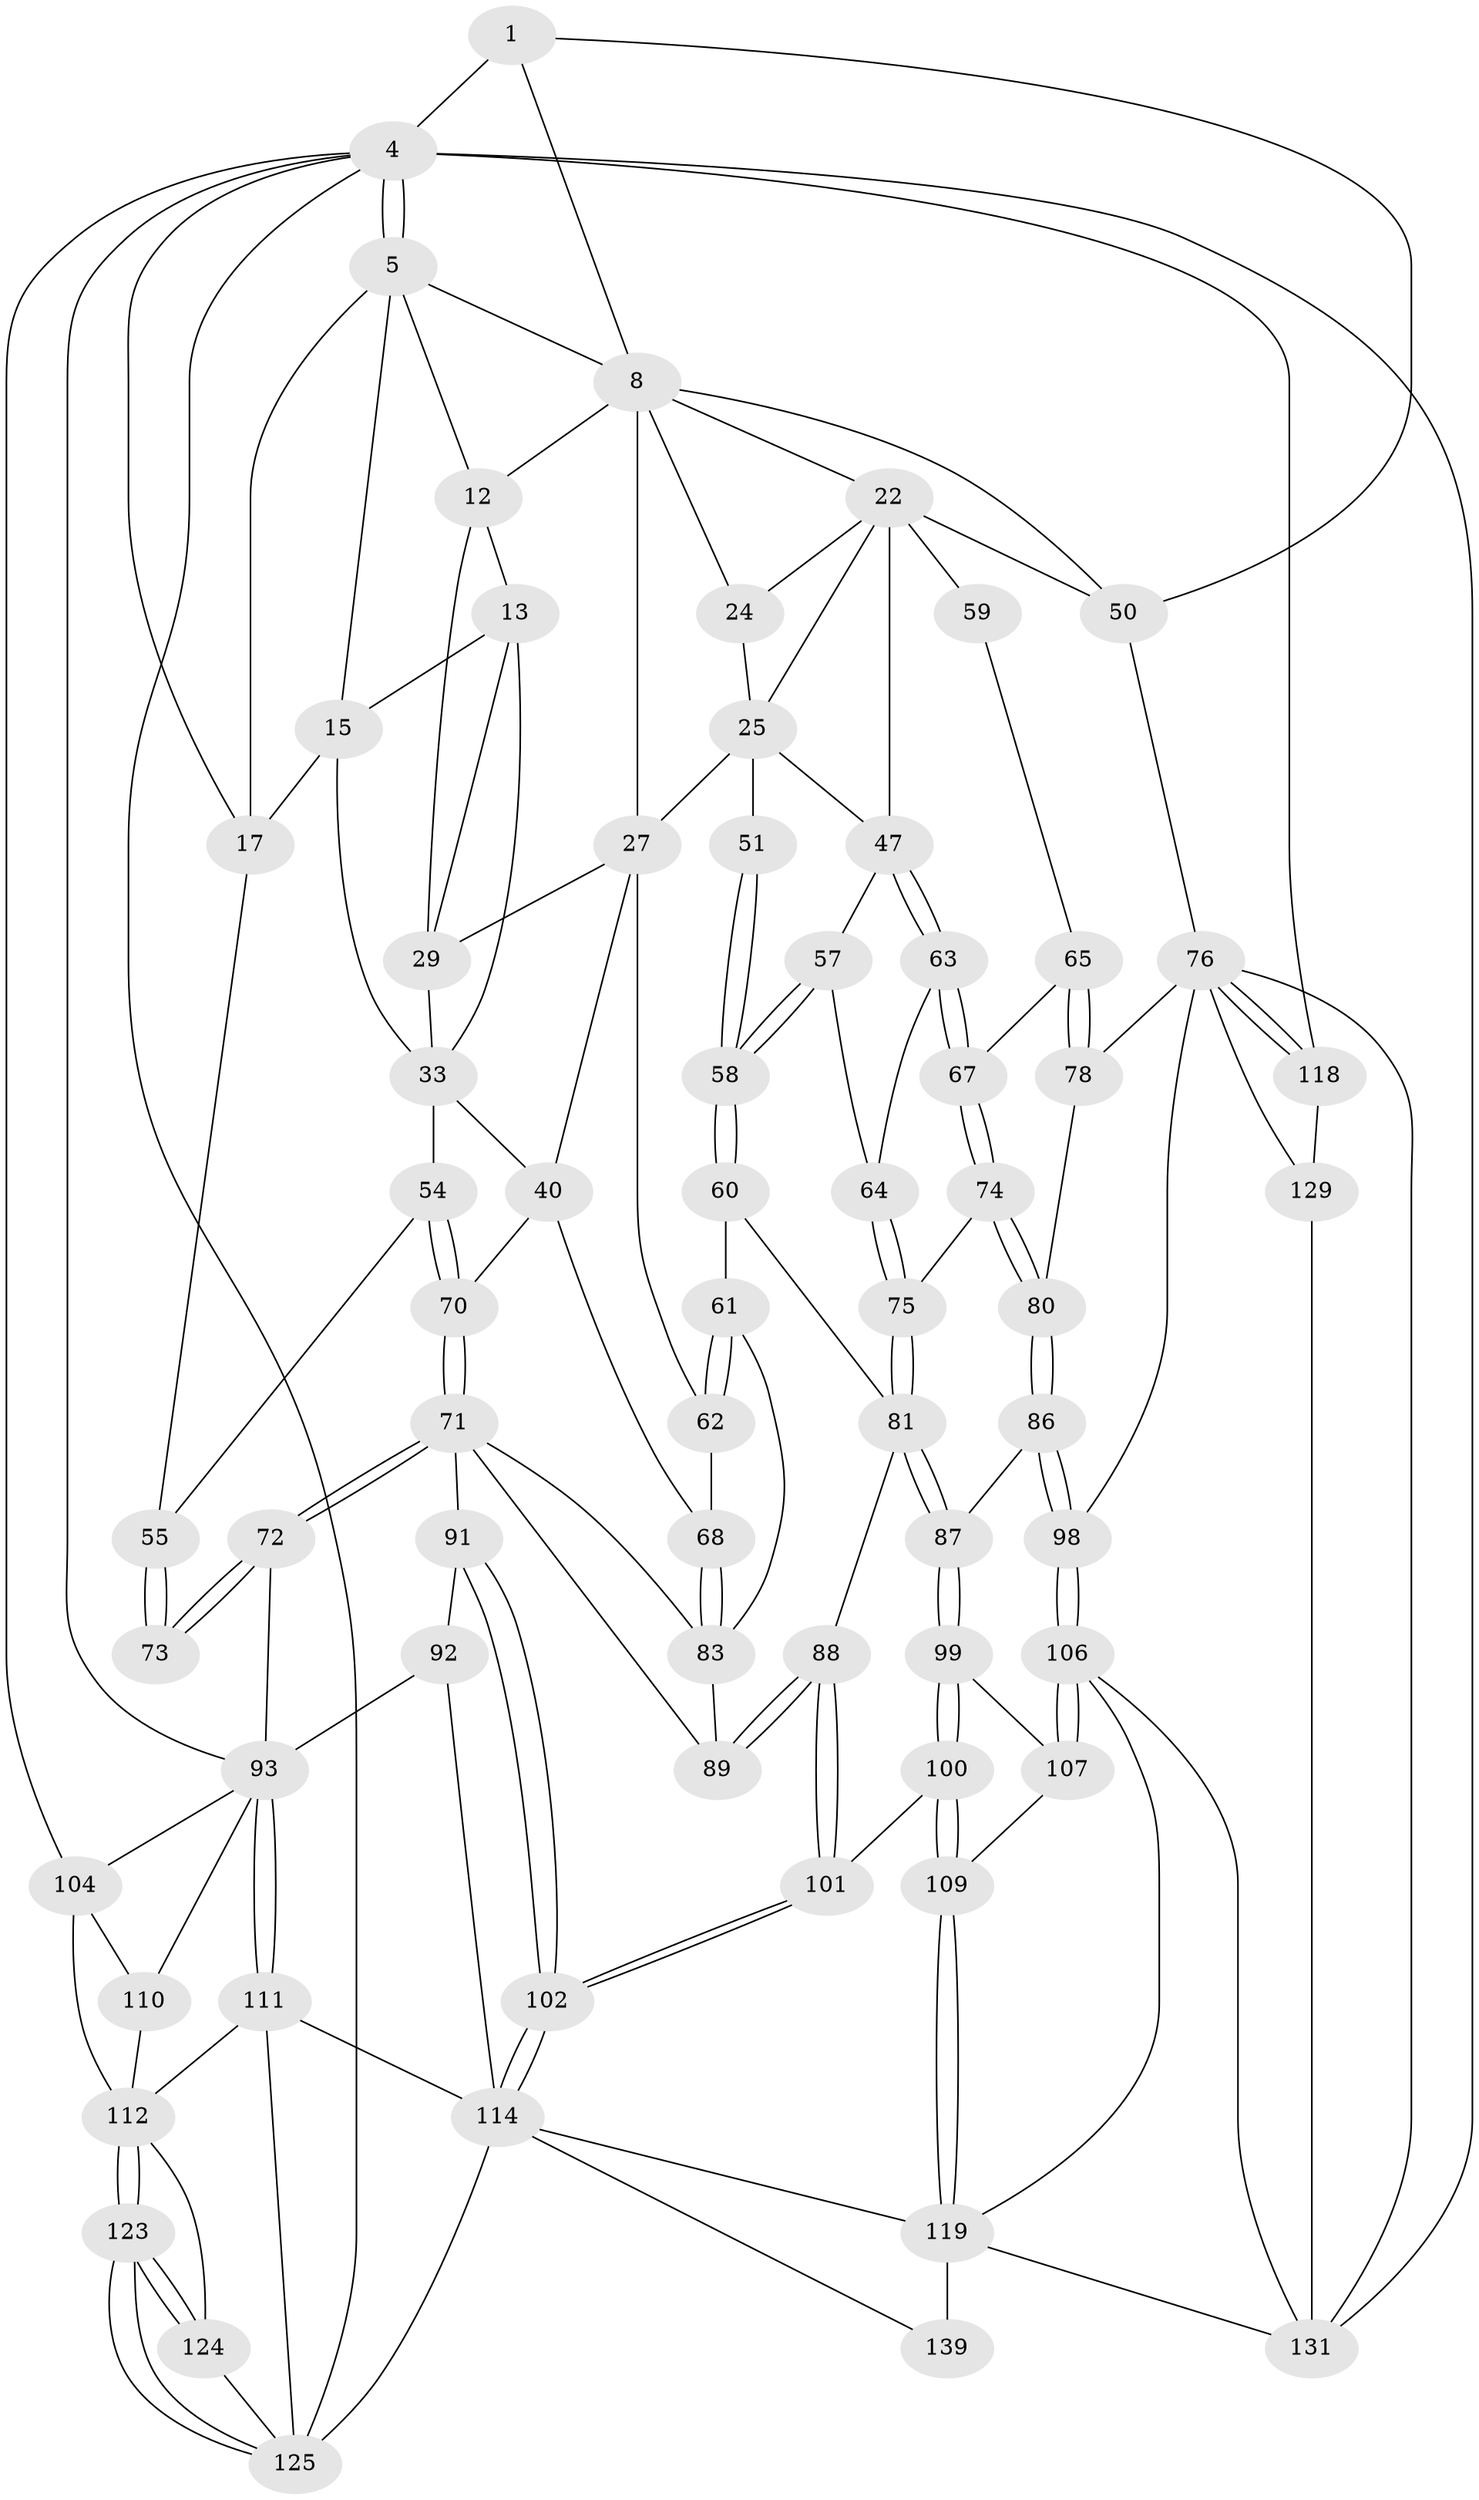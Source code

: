 // original degree distribution, {3: 0.014285714285714285, 6: 0.22857142857142856, 4: 0.24285714285714285, 5: 0.5142857142857142}
// Generated by graph-tools (version 1.1) at 2025/21/03/04/25 18:21:36]
// undirected, 70 vertices, 166 edges
graph export_dot {
graph [start="1"]
  node [color=gray90,style=filled];
  1 [pos="+0.7585727562243714+0",super="+2+10"];
  4 [pos="+0+0",super="+103+36"];
  5 [pos="+0+0",super="+6"];
  8 [pos="+0.6315863287578506+0",super="+18+9"];
  12 [pos="+0.33818325805110877+0",super="+20"];
  13 [pos="+0.2811755044904936+0.10869002638617203",super="+14"];
  15 [pos="+0.21295878296113196+0.11436965182626763",super="+31+16"];
  17 [pos="+0.09682632009246595+0.10995050629346267",super="+32"];
  22 [pos="+0.8705461203959739+0.20194426492990278",super="+23+45"];
  24 [pos="+0.6554402450080006+0"];
  25 [pos="+0.5783122485681296+0.1314858403926004",super="+28+26"];
  27 [pos="+0.493557424492975+0.14357763305848759",super="+37"];
  29 [pos="+0.37824844419434234+0.13875173810537048",super="+30"];
  33 [pos="+0.25639427526368225+0.27618166186318227",super="+34"];
  40 [pos="+0.34582649495208545+0.3220818250171247",super="+69"];
  47 [pos="+0.8018799923651501+0.26918829509636527",super="+48"];
  50 [pos="+1+0.15914678198147358",super="+52"];
  51 [pos="+0.5663070423695988+0.36955606739498875"];
  54 [pos="+0.2820159731468287+0.35764875410057495"];
  55 [pos="+0.2423446936562073+0.39255243247802396",super="+56"];
  57 [pos="+0.6061524308092808+0.4284856141332844"];
  58 [pos="+0.594398752052981+0.4323712760747246"];
  59 [pos="+0.9247081716733279+0.44207603115282135"];
  60 [pos="+0.5854017604952517+0.44967510966637786"];
  61 [pos="+0.5627890776313698+0.45486121173405847"];
  62 [pos="+0.5105235535911967+0.4601216276571773"];
  63 [pos="+0.7982972111529918+0.3727292920714109"];
  64 [pos="+0.7082670799082115+0.44004567995988475"];
  65 [pos="+0.8802031288880396+0.4564430795069587",super="+66"];
  67 [pos="+0.8395703995788499+0.4419960328814572"];
  68 [pos="+0.45420412051730213+0.48841441593291873"];
  70 [pos="+0.3396428266984546+0.5061170902504746"];
  71 [pos="+0.3406761060636706+0.5163887594350098",super="+84"];
  72 [pos="+0.17788693019934365+0.5807245136460336"];
  73 [pos="+0.17444720323565047+0.5711381204646573"];
  74 [pos="+0.7839247641004817+0.5037750904849693"];
  75 [pos="+0.7474016828017298+0.497899150671645"];
  76 [pos="+1+0.6862194592187895",super="+77"];
  78 [pos="+0.9621128236627633+0.6593655566732309",super="+79"];
  80 [pos="+0.8160594222733414+0.5855499362347661"];
  81 [pos="+0.675941546772145+0.5831460109182071",super="+82"];
  83 [pos="+0.45334201031355953+0.48997484602000796",super="+85"];
  86 [pos="+0.7420638511989189+0.6232908586531111"];
  87 [pos="+0.6997645018038171+0.6257569298049105"];
  88 [pos="+0.5148623122873404+0.6435878984477169"];
  89 [pos="+0.46821836195949673+0.6058910698145619"];
  91 [pos="+0.33867942463380474+0.6578540102890671"];
  92 [pos="+0.303216779267449+0.6645423529886195"];
  93 [pos="+0.2589581401014068+0.6606450772780319",super="+94"];
  98 [pos="+0.8711832580419016+0.784880201121243"];
  99 [pos="+0.6948474811347221+0.6370963159959165"];
  100 [pos="+0.5666081656775959+0.7320614326875424"];
  101 [pos="+0.5305307135554179+0.7234972981812592"];
  102 [pos="+0.460456167695946+0.7743254418669918"];
  104 [pos="+0+0.8805827332235793",super="+105"];
  106 [pos="+0.8426456852229+0.8025660966601244",super="+126"];
  107 [pos="+0.7097417957100434+0.6838209821524607",super="+108"];
  109 [pos="+0.6480895706598911+0.8182241665714475"];
  110 [pos="+0.09286726927399008+0.6739304659158415"];
  111 [pos="+0.22717175283987412+0.7818330075350174",super="+116"];
  112 [pos="+0.1916928442674742+0.8022842981574367",super="+113"];
  114 [pos="+0.44640582080137825+0.8047326687724621",super="+121+115"];
  118 [pos="+1+0.8225021362407212"];
  119 [pos="+0.6424221084521782+0.8305620842526127",super="+120+128"];
  123 [pos="+0.2291937785740735+1"];
  124 [pos="+0.22059990090465553+1"];
  125 [pos="+0.3302630518174673+0.8763871336771222",super="+133"];
  129 [pos="+1+0.9242448821302583"];
  131 [pos="+0.8789559785943136+1",super="+136"];
  139 [pos="+0.6098686007348377+1"];
  1 -- 50;
  1 -- 4 [weight=2];
  1 -- 8;
  4 -- 5;
  4 -- 5;
  4 -- 131;
  4 -- 118;
  4 -- 104;
  4 -- 125;
  4 -- 17;
  4 -- 93;
  5 -- 17;
  5 -- 8;
  5 -- 12;
  5 -- 15;
  8 -- 24;
  8 -- 27;
  8 -- 50;
  8 -- 22;
  8 -- 12;
  12 -- 13;
  12 -- 29;
  13 -- 29;
  13 -- 33;
  13 -- 15;
  15 -- 17 [weight=2];
  15 -- 33;
  17 -- 55;
  22 -- 24;
  22 -- 59 [weight=2];
  22 -- 47;
  22 -- 50;
  22 -- 25;
  24 -- 25;
  25 -- 51 [weight=2];
  25 -- 47;
  25 -- 27 [weight=2];
  27 -- 40;
  27 -- 29;
  27 -- 62;
  29 -- 33;
  33 -- 40;
  33 -- 54;
  40 -- 68;
  40 -- 70;
  47 -- 63;
  47 -- 63;
  47 -- 57;
  50 -- 76;
  51 -- 58;
  51 -- 58;
  54 -- 55;
  54 -- 70;
  54 -- 70;
  55 -- 73 [weight=2];
  55 -- 73;
  57 -- 58;
  57 -- 58;
  57 -- 64;
  58 -- 60;
  58 -- 60;
  59 -- 65;
  60 -- 61;
  60 -- 81;
  61 -- 62;
  61 -- 62;
  61 -- 83;
  62 -- 68;
  63 -- 64;
  63 -- 67;
  63 -- 67;
  64 -- 75;
  64 -- 75;
  65 -- 78 [weight=2];
  65 -- 78;
  65 -- 67;
  67 -- 74;
  67 -- 74;
  68 -- 83;
  68 -- 83;
  70 -- 71;
  70 -- 71;
  71 -- 72;
  71 -- 72;
  71 -- 89;
  71 -- 91;
  71 -- 83;
  72 -- 73;
  72 -- 73;
  72 -- 93;
  74 -- 75;
  74 -- 80;
  74 -- 80;
  75 -- 81;
  75 -- 81;
  76 -- 118;
  76 -- 118;
  76 -- 129;
  76 -- 98;
  76 -- 131;
  76 -- 78;
  78 -- 80;
  80 -- 86;
  80 -- 86;
  81 -- 87;
  81 -- 87;
  81 -- 88;
  83 -- 89;
  86 -- 87;
  86 -- 98;
  86 -- 98;
  87 -- 99;
  87 -- 99;
  88 -- 89;
  88 -- 89;
  88 -- 101;
  88 -- 101;
  91 -- 92;
  91 -- 102;
  91 -- 102;
  92 -- 93;
  92 -- 114;
  93 -- 111;
  93 -- 111;
  93 -- 104;
  93 -- 110;
  98 -- 106;
  98 -- 106;
  99 -- 100;
  99 -- 100;
  99 -- 107;
  100 -- 101;
  100 -- 109;
  100 -- 109;
  101 -- 102;
  101 -- 102;
  102 -- 114;
  102 -- 114;
  104 -- 112;
  104 -- 110;
  106 -- 107 [weight=2];
  106 -- 107;
  106 -- 131;
  106 -- 119;
  107 -- 109;
  109 -- 119;
  109 -- 119;
  110 -- 112;
  111 -- 112;
  111 -- 114;
  111 -- 125;
  112 -- 123;
  112 -- 123;
  112 -- 124;
  114 -- 139;
  114 -- 125 [weight=2];
  114 -- 119;
  118 -- 129;
  119 -- 139 [weight=2];
  119 -- 131;
  123 -- 124;
  123 -- 124;
  123 -- 125;
  123 -- 125;
  124 -- 125;
  129 -- 131;
}
